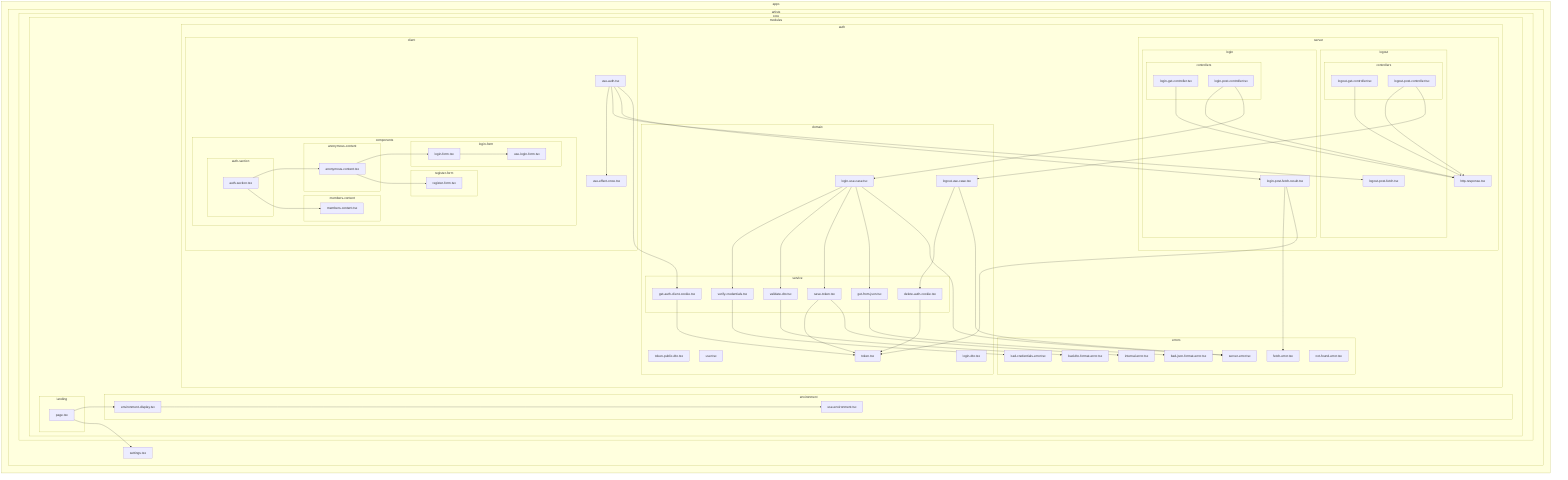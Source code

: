flowchart LR

subgraph 0["apps"]
subgraph 1["artists"]
subgraph 2["core"]
subgraph 3["modules"]
subgraph 4["auth"]
subgraph 5["client"]
subgraph 6["components"]
subgraph 7["anonymous-content"]
8["anonymous-content.tsx"]
end
subgraph 9["login-form"]
A["login-form.tsx"]
B["use-login-form.tsx"]
end
subgraph C["register-form"]
D["register-form.tsx"]
end
subgraph E["auth-section"]
F["auth-section.tsx"]
end
subgraph G["members-content"]
H["members-content.tsx"]
end
end
I["use-auth.tsx"]
U["use-effect-once.tsx"]
end
subgraph J["domain"]
subgraph K["service"]
L["get-auth-client-cookie.tsx"]
Y["get-from-json.tsx"]
10["save-token.tsx"]
12["validate-dto.tsx"]
14["verify-credentials.tsx"]
17["delete-auth-cookie.tsx"]
end
M["token.tsx"]
V["login-dto.tsx"]
W["login-use-case.tsx"]
16["logout-use-case.tsx"]
18["token-public-dto.tsx"]
19["user.tsx"]
end
subgraph N["server"]
subgraph O["login"]
P["login-post-fetch-result.tsx"]
subgraph 1C["controllers"]
1D["login-get-controller.tsx"]
1E["login-post-controller.tsx"]
end
end
subgraph S["logout"]
T["logout-post-fetch.tsx"]
subgraph 1F["controllers"]
1G["logout-get-controller.tsx"]
1H["logout-post-controller.tsx"]
end
end
1B["http-response.tsx"]
end
subgraph Q["errors"]
R["fetch-error.tsx"]
X["server-error.tsx"]
Z["bad-json-format-error.tsx"]
11["internal-error.tsx"]
13["bad-dto-format-error.tsx"]
15["bad-credentials-error.tsx"]
1A["not-found-error.tsx"]
end
end
subgraph 1I["environment"]
1J["environment-display.tsx"]
1K["use-environment.tsx"]
end
subgraph 1L["landing"]
1M["page.tsx"]
end
end
end
1N["settings.tsx"]
end
end
8-->A
8-->D
A-->B
F-->8
F-->H
I-->L
I-->P
I-->T
I-->U
L-->M
P-->M
P-->R
W-->X
W-->Y
W-->10
W-->12
W-->14
Y-->Z
10-->11
10-->M
12-->13
14-->15
16-->X
16-->17
17-->M
1D-->1B
1E-->W
1E-->1B
1G-->1B
1H-->16
1H-->1B
1J-->1K
1M-->1N
1M-->1J